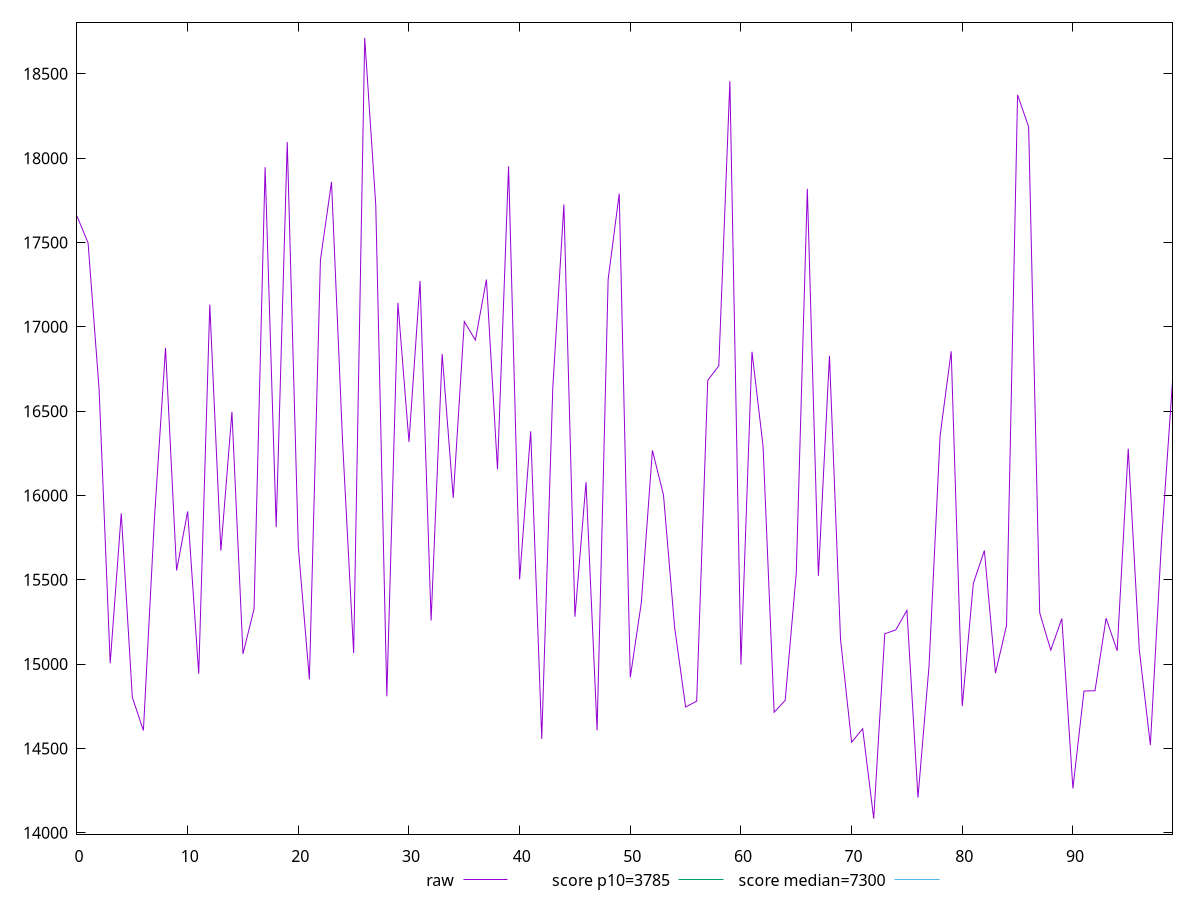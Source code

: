 reset

$raw <<EOF
0 17656.374000000003
1 17497.631999999998
2 16627.221999999994
3 15005.170499999997
4 15894.252
5 14802.686999999998
6 14606.238000000003
7 15865.029000000002
8 16875.257999999998
9 15555.275000000003
10 15905.370000000003
11 14942.421499999999
12 17131.432500000003
13 15672.603000000001
14 16495.348
15 15060.493500000002
16 15327.309000000001
17 17946.924999999996
18 15812.356999999996
19 18095.7685
20 15693.598000000002
21 14909.324999999997
22 17397.304000000004
23 17858.614
24 16319.397
25 15065.845999999998
26 18713.195500000005
27 17720.325999999997
28 14809.234
29 17142.353000000003
30 16317.486499999999
31 17271.566000000003
32 15258.182000000003
33 16839.532
34 15986.012499999999
35 17031.143
36 16921.278
37 17280.334499999997
38 16154.701500000001
39 17951.842
40 15502.257499999998
41 16380.407499999998
42 14556.156500000001
43 16641.9805
44 17725.364999999998
45 15280.785499999996
46 16078.6
47 14606.851999999999
48 17281.768000000004
49 17789.686500000003
50 14920.959500000003
51 15365.398000000001
52 16267.2965
53 16002.6745
54 15221.750000000004
55 14745.527000000002
56 14779.998999999996
57 16682.587
58 16768.2805
59 18456.454000000005
60 14997.422000000002
61 16852.2325
62 16290.501999999999
63 14714.394
64 14785.1335
65 15539.831999999999
66 17818.298000000003
67 15523.122999999996
68 16827.941999999995
69 15146.332500000006
70 14536.541000000001
71 14616.7735
72 14084.165500000003
73 15179.870499999997
74 15202.991000000002
75 15318.618000000002
76 14208.48
77 14989.963
78 16354.703000000003
79 16854.873000000003
80 14750.230000000007
81 15477.948
82 15673.492000000002
83 14946.305
84 15228.516500000002
85 18375.07
86 18185.6855
87 15303.835500000001
88 15082.705000000002
89 15269.6675
90 14262.678
91 14839.842
92 14842.248000000003
93 15272.122000000003
94 15078.752999999997
95 16277.078999999998
96 15084.9735
97 14520.024999999998
98 15719.827500000001
99 16674.616
EOF

set key outside below
set xrange [0:99]
set yrange [13991.584900000003:18805.776100000006]
set trange [13991.584900000003:18805.776100000006]
set terminal svg size 640, 500 enhanced background rgb 'white'
set output "report_00013_2021-02-09T12-04-24.940Z/interactive/samples/pages+cached/raw/values.svg"

plot $raw title "raw" with line, \
     3785 title "score p10=3785", \
     7300 title "score median=7300"

reset
